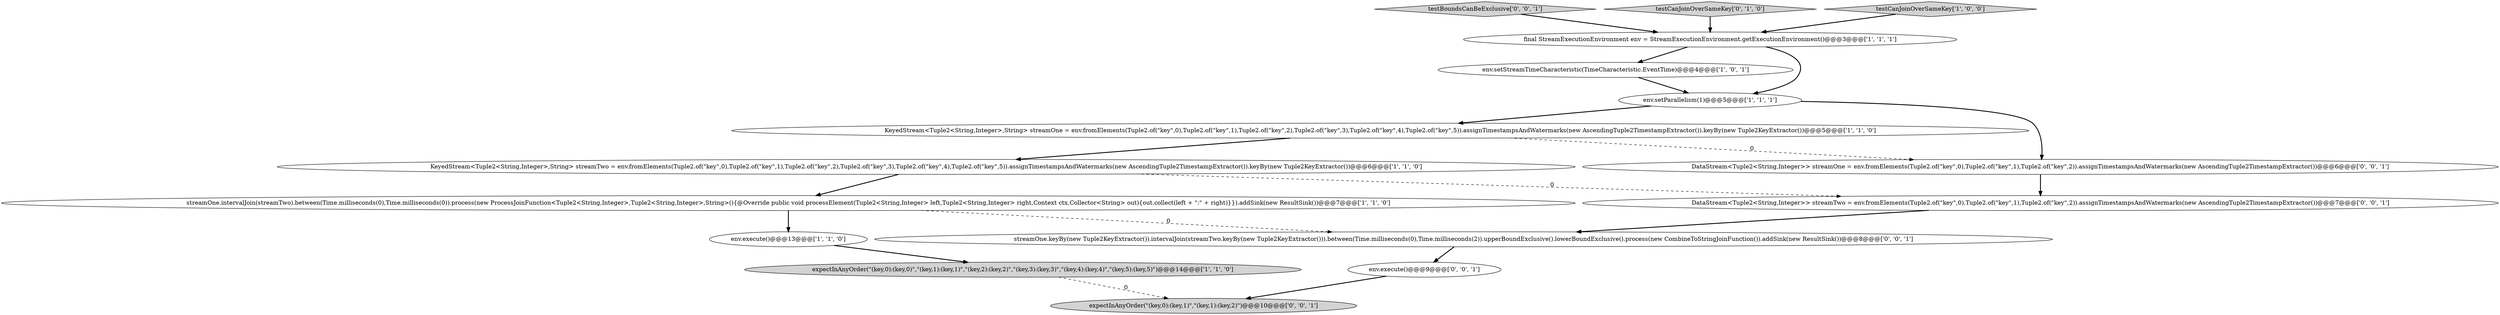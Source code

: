 digraph {
8 [style = filled, label = "expectInAnyOrder(\"(key,0):(key,0)\",\"(key,1):(key,1)\",\"(key,2):(key,2)\",\"(key,3):(key,3)\",\"(key,4):(key,4)\",\"(key,5):(key,5)\")@@@14@@@['1', '1', '0']", fillcolor = lightgray, shape = ellipse image = "AAA0AAABBB1BBB"];
13 [style = filled, label = "DataStream<Tuple2<String,Integer>> streamTwo = env.fromElements(Tuple2.of(\"key\",0),Tuple2.of(\"key\",1),Tuple2.of(\"key\",2)).assignTimestampsAndWatermarks(new AscendingTuple2TimestampExtractor())@@@7@@@['0', '0', '1']", fillcolor = white, shape = ellipse image = "AAA0AAABBB3BBB"];
2 [style = filled, label = "KeyedStream<Tuple2<String,Integer>,String> streamTwo = env.fromElements(Tuple2.of(\"key\",0),Tuple2.of(\"key\",1),Tuple2.of(\"key\",2),Tuple2.of(\"key\",3),Tuple2.of(\"key\",4),Tuple2.of(\"key\",5)).assignTimestampsAndWatermarks(new AscendingTuple2TimestampExtractor()).keyBy(new Tuple2KeyExtractor())@@@6@@@['1', '1', '0']", fillcolor = white, shape = ellipse image = "AAA0AAABBB1BBB"];
5 [style = filled, label = "KeyedStream<Tuple2<String,Integer>,String> streamOne = env.fromElements(Tuple2.of(\"key\",0),Tuple2.of(\"key\",1),Tuple2.of(\"key\",2),Tuple2.of(\"key\",3),Tuple2.of(\"key\",4),Tuple2.of(\"key\",5)).assignTimestampsAndWatermarks(new AscendingTuple2TimestampExtractor()).keyBy(new Tuple2KeyExtractor())@@@5@@@['1', '1', '0']", fillcolor = white, shape = ellipse image = "AAA0AAABBB1BBB"];
6 [style = filled, label = "env.execute()@@@13@@@['1', '1', '0']", fillcolor = white, shape = ellipse image = "AAA0AAABBB1BBB"];
11 [style = filled, label = "DataStream<Tuple2<String,Integer>> streamOne = env.fromElements(Tuple2.of(\"key\",0),Tuple2.of(\"key\",1),Tuple2.of(\"key\",2)).assignTimestampsAndWatermarks(new AscendingTuple2TimestampExtractor())@@@6@@@['0', '0', '1']", fillcolor = white, shape = ellipse image = "AAA0AAABBB3BBB"];
14 [style = filled, label = "env.execute()@@@9@@@['0', '0', '1']", fillcolor = white, shape = ellipse image = "AAA0AAABBB3BBB"];
10 [style = filled, label = "streamOne.keyBy(new Tuple2KeyExtractor()).intervalJoin(streamTwo.keyBy(new Tuple2KeyExtractor())).between(Time.milliseconds(0),Time.milliseconds(2)).upperBoundExclusive().lowerBoundExclusive().process(new CombineToStringJoinFunction()).addSink(new ResultSink())@@@8@@@['0', '0', '1']", fillcolor = white, shape = ellipse image = "AAA0AAABBB3BBB"];
1 [style = filled, label = "env.setStreamTimeCharacteristic(TimeCharacteristic.EventTime)@@@4@@@['1', '0', '1']", fillcolor = white, shape = ellipse image = "AAA0AAABBB1BBB"];
4 [style = filled, label = "env.setParallelism(1)@@@5@@@['1', '1', '1']", fillcolor = white, shape = ellipse image = "AAA0AAABBB1BBB"];
0 [style = filled, label = "streamOne.intervalJoin(streamTwo).between(Time.milliseconds(0),Time.milliseconds(0)).process(new ProcessJoinFunction<Tuple2<String,Integer>,Tuple2<String,Integer>,String>(){@Override public void processElement(Tuple2<String,Integer> left,Tuple2<String,Integer> right,Context ctx,Collector<String> out){out.collect(left + \":\" + right)}}).addSink(new ResultSink())@@@7@@@['1', '1', '0']", fillcolor = white, shape = ellipse image = "AAA0AAABBB1BBB"];
15 [style = filled, label = "testBoundsCanBeExclusive['0', '0', '1']", fillcolor = lightgray, shape = diamond image = "AAA0AAABBB3BBB"];
7 [style = filled, label = "final StreamExecutionEnvironment env = StreamExecutionEnvironment.getExecutionEnvironment()@@@3@@@['1', '1', '1']", fillcolor = white, shape = ellipse image = "AAA0AAABBB1BBB"];
9 [style = filled, label = "testCanJoinOverSameKey['0', '1', '0']", fillcolor = lightgray, shape = diamond image = "AAA0AAABBB2BBB"];
3 [style = filled, label = "testCanJoinOverSameKey['1', '0', '0']", fillcolor = lightgray, shape = diamond image = "AAA0AAABBB1BBB"];
12 [style = filled, label = "expectInAnyOrder(\"(key,0):(key,1)\",\"(key,1):(key,2)\")@@@10@@@['0', '0', '1']", fillcolor = lightgray, shape = ellipse image = "AAA0AAABBB3BBB"];
13->10 [style = bold, label=""];
5->2 [style = bold, label=""];
1->4 [style = bold, label=""];
2->0 [style = bold, label=""];
8->12 [style = dashed, label="0"];
7->1 [style = bold, label=""];
7->4 [style = bold, label=""];
15->7 [style = bold, label=""];
4->11 [style = bold, label=""];
3->7 [style = bold, label=""];
9->7 [style = bold, label=""];
10->14 [style = bold, label=""];
0->6 [style = bold, label=""];
4->5 [style = bold, label=""];
5->11 [style = dashed, label="0"];
2->13 [style = dashed, label="0"];
0->10 [style = dashed, label="0"];
14->12 [style = bold, label=""];
11->13 [style = bold, label=""];
6->8 [style = bold, label=""];
}
